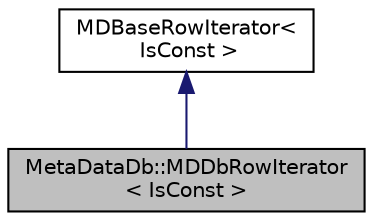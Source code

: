digraph "MetaDataDb::MDDbRowIterator&lt; IsConst &gt;"
{
  edge [fontname="Helvetica",fontsize="10",labelfontname="Helvetica",labelfontsize="10"];
  node [fontname="Helvetica",fontsize="10",shape=record];
  Node2 [label="MetaDataDb::MDDbRowIterator\l\< IsConst \>",height=0.2,width=0.4,color="black", fillcolor="grey75", style="filled", fontcolor="black"];
  Node3 -> Node2 [dir="back",color="midnightblue",fontsize="10",style="solid",fontname="Helvetica"];
  Node3 [label="MDBaseRowIterator\<\l IsConst \>",height=0.2,width=0.4,color="black", fillcolor="white", style="filled",URL="$structMDBaseRowIterator.html"];
}

